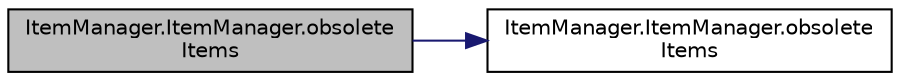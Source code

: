 digraph "ItemManager.ItemManager.obsoleteItems"
{
 // LATEX_PDF_SIZE
  edge [fontname="Helvetica",fontsize="10",labelfontname="Helvetica",labelfontsize="10"];
  node [fontname="Helvetica",fontsize="10",shape=record];
  rankdir="LR";
  Node1 [label="ItemManager.ItemManager.obsolete\lItems",height=0.2,width=0.4,color="black", fillcolor="grey75", style="filled", fontcolor="black",tooltip=" "];
  Node1 -> Node2 [color="midnightblue",fontsize="10",style="solid",fontname="Helvetica"];
  Node2 [label="ItemManager.ItemManager.obsolete\lItems",height=0.2,width=0.4,color="black", fillcolor="white", style="filled",URL="$class_item_manager_1_1_item_manager.html#a61a80c7b4eb091426013cc9433fbc38b",tooltip=" "];
}
